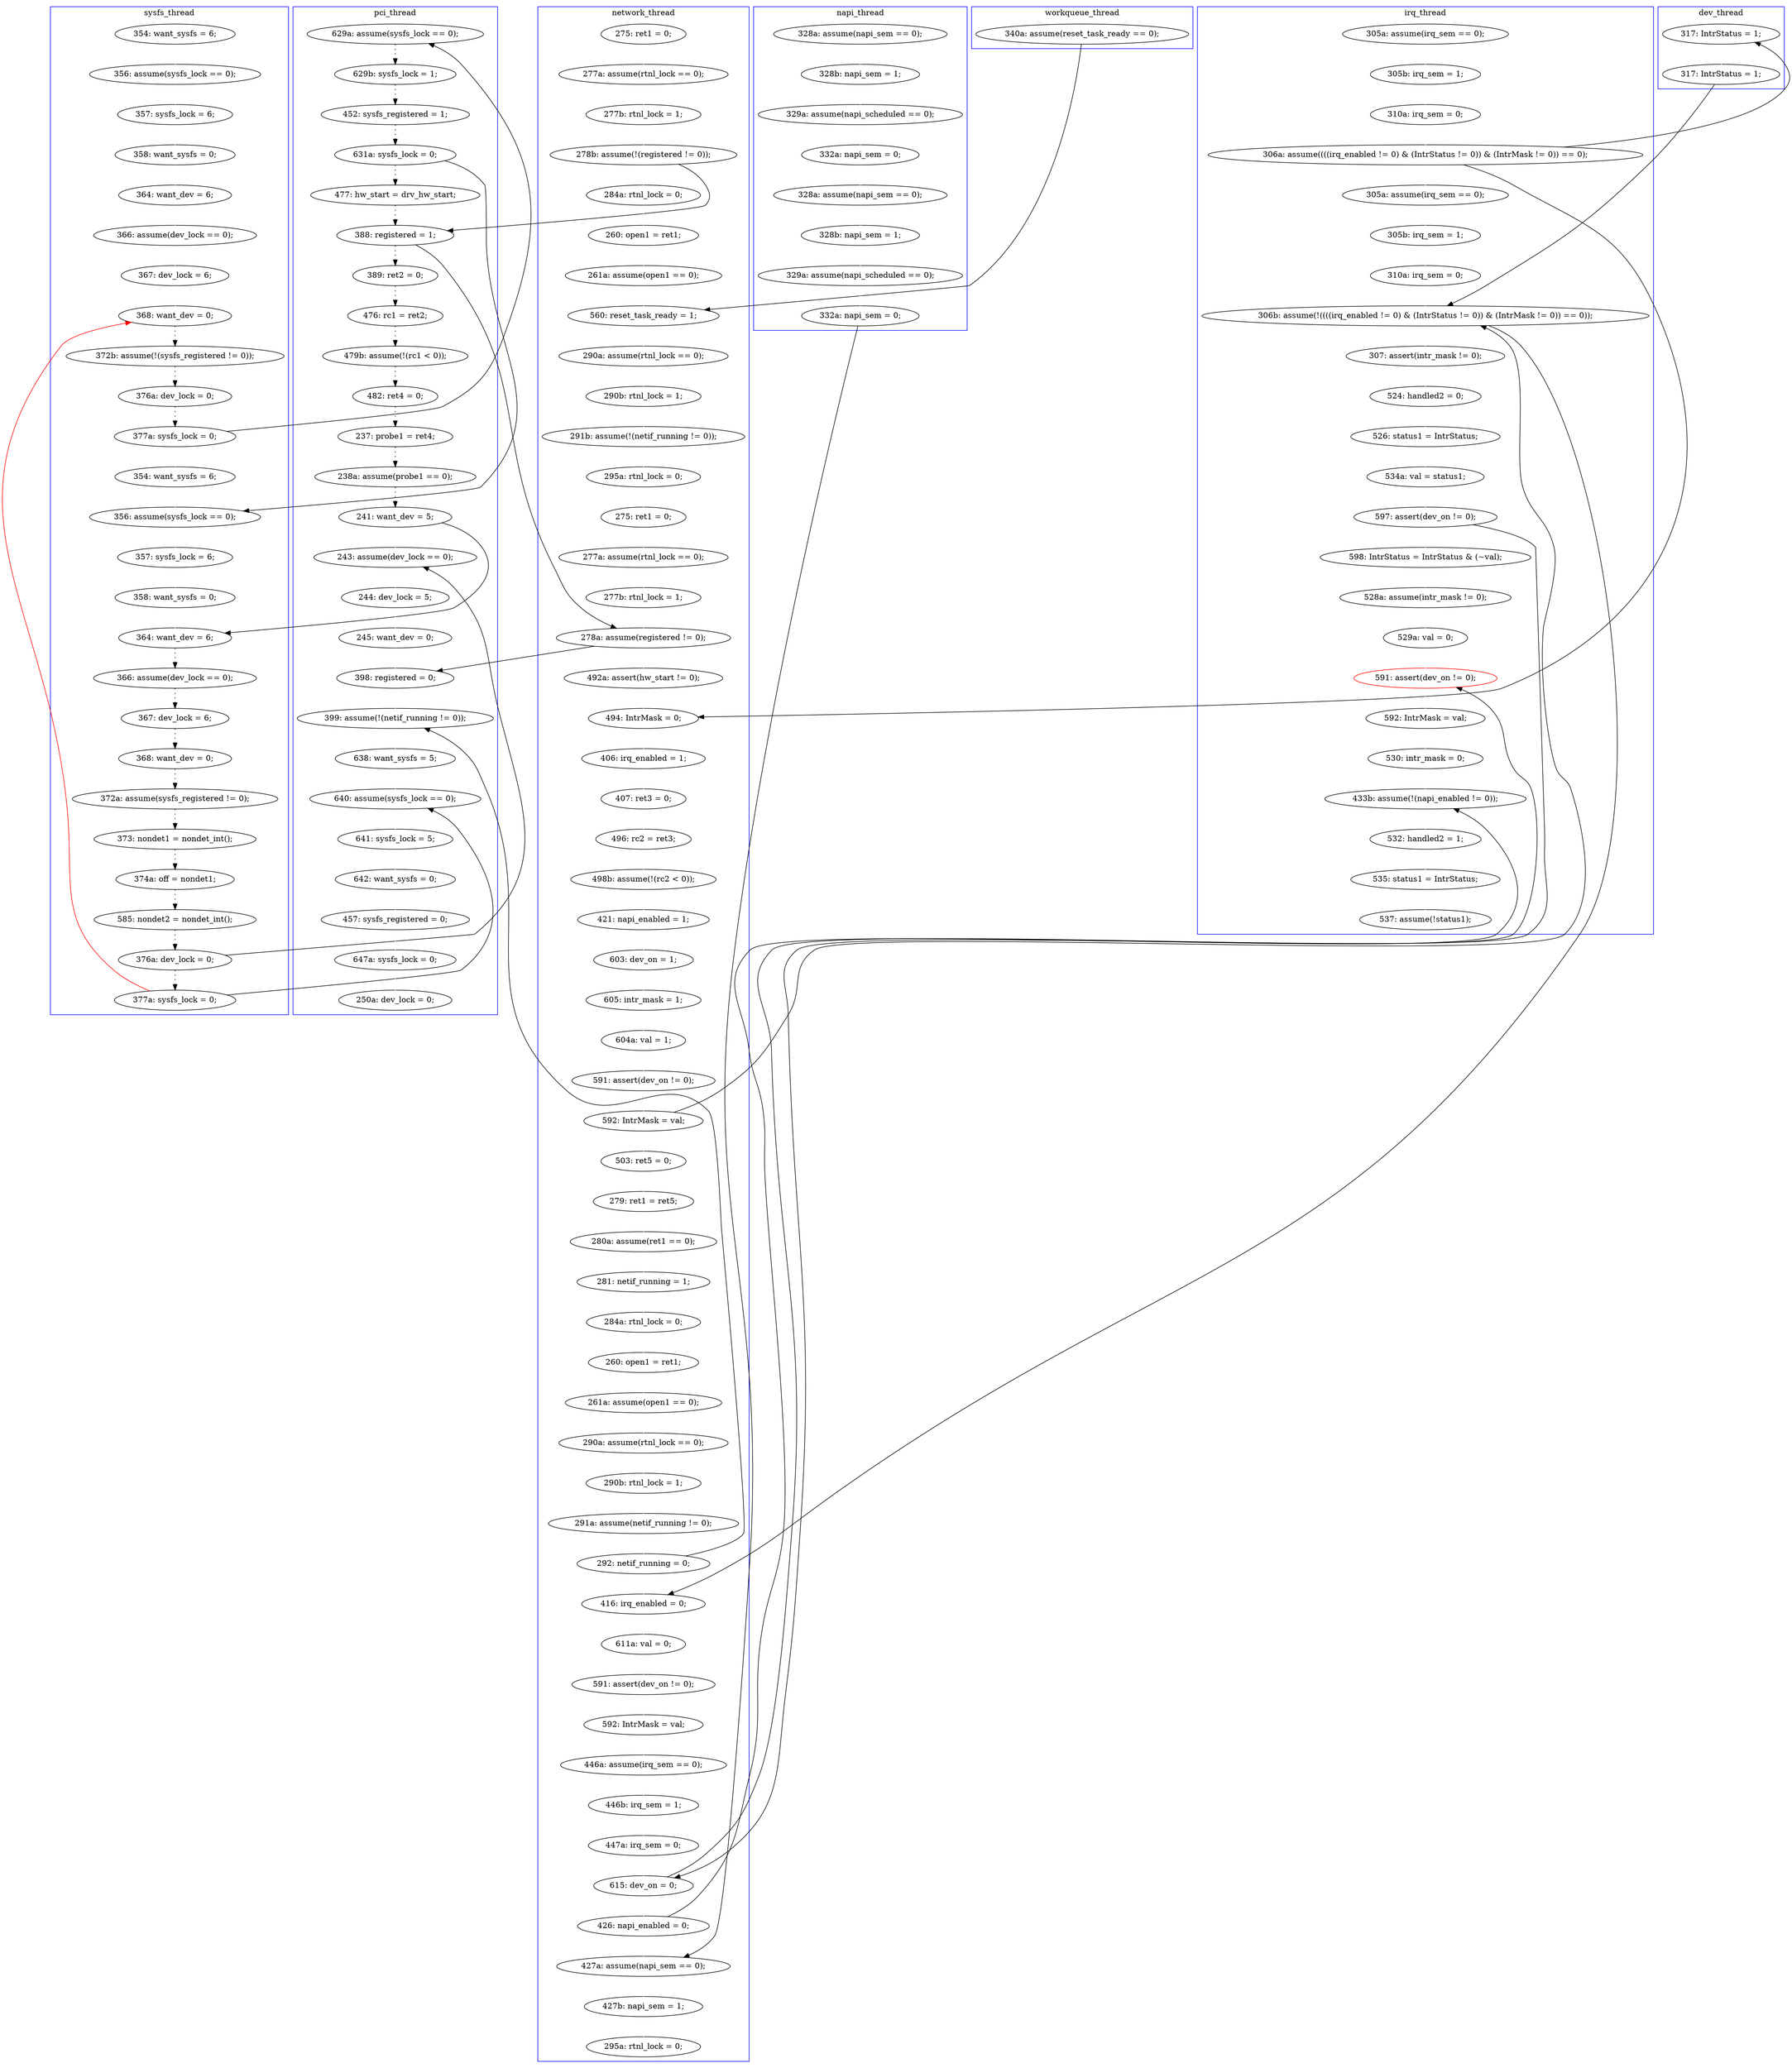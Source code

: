 digraph Counterexample {
	63 -> 66 [color = black, style = dotted]
	192 -> 195 [color = white, style = solid]
	108 -> 109 [color = black, style = dotted]
	189 -> 191 [color = white, style = solid]
	230 -> 231 [color = white, style = solid]
	60 -> 79 [color = white, style = solid]
	90 -> 93 [color = black, style = dotted]
	265 -> 266 [color = white, style = solid]
	133 -> 134 [color = white, style = solid]
	170 -> 175 [color = white, style = solid]
	41 -> 46 [color = white, style = solid]
	91 -> 94 [color = white, style = solid]
	188 -> 189 [color = white, style = solid]
	272 -> 277 [color = white, style = solid]
	292 -> 296 [color = white, style = solid]
	36 -> 145 [color = black, style = solid, constraint = false]
	296 -> 303 [color = white, style = solid]
	118 -> 121 [color = white, style = solid]
	192 -> 220 [color = black, style = solid, constraint = false]
	277 -> 292 [color = black, style = solid, constraint = false]
	177 -> 180 [color = white, style = solid]
	75 -> 164 [color = black, style = solid, constraint = false]
	53 -> 54 [color = white, style = solid]
	227 -> 230 [color = white, style = solid]
	62 -> 63 [color = black, style = dotted]
	202 -> 205 [color = white, style = solid]
	136 -> 137 [color = white, style = solid]
	213 -> 215 [color = white, style = solid]
	79 -> 96 [color = white, style = solid]
	231 -> 270 [color = white, style = solid]
	104 -> 108 [color = black, style = dotted]
	270 -> 271 [color = white, style = solid]
	161 -> 162 [color = white, style = solid]
	87 -> 90 [color = black, style = dotted]
	216 -> 257 [color = black, style = solid, constraint = false]
	94 -> 117 [color = white, style = solid]
	121 -> 220 [color = white, style = solid]
	52 -> 53 [color = white, style = solid]
	191 -> 192 [color = white, style = solid]
	169 -> 170 [color = white, style = solid]
	75 -> 76 [color = black, style = dotted]
	256 -> 257 [color = white, style = solid]
	125 -> 128 [color = white, style = solid]
	115 -> 123 [color = black, style = dotted]
	180 -> 183 [color = white, style = solid]
	123 -> 127 [color = black, style = dotted]
	196 -> 199 [color = white, style = solid]
	249 -> 252 [color = white, style = solid]
	51 -> 52 [color = white, style = solid]
	150 -> 151 [color = white, style = solid]
	309 -> 311 [color = white, style = solid]
	311 -> 313 [color = white, style = solid]
	212 -> 213 [color = white, style = solid]
	117 -> 118 [color = white, style = solid]
	305 -> 315 [color = white, style = solid]
	66 -> 68 [color = black, style = dotted]
	128 -> 246 [color = white, style = solid]
	127 -> 265 [color = black, style = solid, constraint = false]
	313 -> 324 [color = white, style = solid]
	277 -> 282 [color = white, style = solid]
	39 -> 40 [color = white, style = solid]
	112 -> 142 [color = white, style = solid]
	283 -> 284 [color = white, style = solid]
	220 -> 229 [color = white, style = solid]
	229 -> 240 [color = white, style = solid]
	223 -> 227 [color = white, style = solid]
	246 -> 248 [color = white, style = solid]
	215 -> 216 [color = white, style = solid]
	46 -> 136 [color = white, style = solid]
	282 -> 283 [color = white, style = solid]
	164 -> 256 [color = black, style = solid, constraint = false]
	40 -> 41 [color = white, style = solid]
	100 -> 102 [color = black, style = dotted]
	240 -> 241 [color = white, style = solid]
	60 -> 62 [color = black, style = solid, constraint = false]
	293 -> 305 [color = white, style = solid]
	59 -> 60 [color = black, style = dotted]
	93 -> 100 [color = black, style = solid, constraint = false]
	109 -> 110 [color = black, style = dotted]
	86 -> 91 [color = white, style = solid]
	151 -> 153 [color = white, style = solid]
	76 -> 80 [color = black, style = dotted]
	255 -> 283 [color = black, style = solid, constraint = false]
	175 -> 176 [color = white, style = solid]
	303 -> 309 [color = white, style = solid]
	160 -> 161 [color = white, style = solid]
	220 -> 223 [color = black, style = solid, constraint = false]
	47 -> 49 [color = white, style = solid]
	248 -> 249 [color = white, style = solid]
	245 -> 277 [color = black, style = solid, constraint = false]
	50 -> 51 [color = white, style = solid]
	200 -> 201 [color = white, style = solid]
	154 -> 160 [color = white, style = solid]
	282 -> 309 [color = black, style = solid, constraint = false]
	123 -> 132 [color = black, style = solid, constraint = false]
	251 -> 276 [color = white, style = solid]
	267 -> 293 [color = white, style = solid]
	85 -> 86 [color = white, style = solid]
	271 -> 272 [color = white, style = solid]
	201 -> 202 [color = white, style = solid]
	183 -> 187 [color = white, style = solid]
	252 -> 255 [color = white, style = solid]
	195 -> 196 [color = white, style = solid]
	94 -> 170 [color = black, style = solid, constraint = false]
	68 -> 96 [color = black, style = solid, constraint = false]
	84 -> 87 [color = black, style = dotted]
	46 -> 75 [color = black, style = solid, constraint = false]
	110 -> 115 [color = black, style = dotted]
	57 -> 59 [color = black, style = dotted]
	266 -> 267 [color = white, style = solid]
	142 -> 220 [color = black, style = solid, constraint = false]
	98 -> 100 [color = white, style = solid]
	54 -> 55 [color = white, style = solid]
	153 -> 154 [color = white, style = solid]
	137 -> 140 [color = white, style = solid]
	96 -> 97 [color = white, style = solid]
	243 -> 245 [color = white, style = solid]
	132 -> 133 [color = white, style = solid]
	284 -> 287 [color = white, style = solid]
	199 -> 200 [color = white, style = solid]
	80 -> 83 [color = black, style = dotted]
	241 -> 243 [color = white, style = solid]
	97 -> 98 [color = white, style = solid]
	176 -> 177 [color = white, style = solid]
	94 -> 112 [color = black, style = solid, constraint = false]
	145 -> 150 [color = white, style = solid]
	68 -> 70 [color = black, style = dotted]
	134 -> 256 [color = white, style = solid]
	140 -> 145 [color = white, style = solid]
	55 -> 57 [color = black, style = dotted]
	276 -> 278 [color = white, style = solid]
	216 -> 223 [color = white, style = solid]
	278 -> 292 [color = white, style = solid]
	162 -> 164 [color = white, style = solid]
	102 -> 103 [color = black, style = dotted]
	187 -> 188 [color = white, style = solid]
	205 -> 212 [color = white, style = solid]
	164 -> 169 [color = white, style = solid]
	93 -> 132 [color = white, style = solid]
	124 -> 125 [color = white, style = solid]
	262 -> 265 [color = white, style = solid]
	70 -> 75 [color = black, style = dotted]
	127 -> 55 [color = red, style = solid, constraint = false]
	257 -> 262 [color = white, style = solid]
	83 -> 84 [color = black, style = dotted]
	103 -> 104 [color = black, style = dotted]
	245 -> 251 [color = white, style = solid]
	49 -> 50 [color = white, style = solid]
	subgraph cluster5 {
		label = workqueue_thread
		color = blue
		36  [label = "340a: assume(reset_task_ready == 0);"]
	}
	subgraph cluster7 {
		label = dev_thread
		color = blue
		142  [label = "317: IntrStatus = 1;"]
		112  [label = "317: IntrStatus = 1;"]
	}
	subgraph cluster6 {
		label = sysfs_thread
		color = blue
		49  [label = "356: assume(sysfs_lock == 0);"]
		123  [label = "376a: dev_lock = 0;"]
		103  [label = "367: dev_lock = 6;"]
		47  [label = "354: want_sysfs = 6;"]
		50  [label = "357: sysfs_lock = 6;"]
		104  [label = "368: want_dev = 0;"]
		53  [label = "366: assume(dev_lock == 0);"]
		52  [label = "364: want_dev = 6;"]
		98  [label = "358: want_sysfs = 0;"]
		109  [label = "373: nondet1 = nondet_int();"]
		100  [label = "364: want_dev = 6;"]
		127  [label = "377a: sysfs_lock = 0;"]
		108  [label = "372a: assume(sysfs_registered != 0);"]
		96  [label = "356: assume(sysfs_lock == 0);"]
		54  [label = "367: dev_lock = 6;"]
		110  [label = "374a: off = nondet1;"]
		51  [label = "358: want_sysfs = 0;"]
		60  [label = "377a: sysfs_lock = 0;"]
		55  [label = "368: want_dev = 0;"]
		79  [label = "354: want_sysfs = 6;"]
		59  [label = "376a: dev_lock = 0;"]
		102  [label = "366: assume(dev_lock == 0);"]
		115  [label = "585: nondet2 = nondet_int();"]
		97  [label = "357: sysfs_lock = 6;"]
		57  [label = "372b: assume(!(sysfs_registered != 0));"]
	}
	subgraph cluster1 {
		label = pci_thread
		color = blue
		62  [label = "629a: assume(sysfs_lock == 0);"]
		84  [label = "482: ret4 = 0;"]
		63  [label = "629b: sysfs_lock = 1;"]
		266  [label = "641: sysfs_lock = 5;"]
		132  [label = "243: assume(dev_lock == 0);"]
		257  [label = "399: assume(!(netif_running != 0));"]
		265  [label = "640: assume(sysfs_lock == 0);"]
		267  [label = "642: want_sysfs = 0;"]
		87  [label = "237: probe1 = ret4;"]
		90  [label = "238a: assume(probe1 == 0);"]
		262  [label = "638: want_sysfs = 5;"]
		66  [label = "452: sysfs_registered = 1;"]
		83  [label = "479b: assume(!(rc1 < 0));"]
		293  [label = "457: sysfs_registered = 0;"]
		134  [label = "245: want_dev = 0;"]
		93  [label = "241: want_dev = 5;"]
		80  [label = "476: rc1 = ret2;"]
		75  [label = "388: registered = 1;"]
		133  [label = "244: dev_lock = 5;"]
		305  [label = "647a: sysfs_lock = 0;"]
		76  [label = "389: ret2 = 0;"]
		315  [label = "250a: dev_lock = 0;"]
		68  [label = "631a: sysfs_lock = 0;"]
		70  [label = "477: hw_start = drv_hw_start;"]
		256  [label = "398: registered = 0;"]
	}
	subgraph cluster3 {
		label = irq_thread
		color = blue
		220  [label = "306b: assume(!((((irq_enabled != 0) & (IntrStatus != 0)) & (IntrMask != 0)) == 0));"]
		324  [label = "537: assume(!status1);"]
		243  [label = "534a: val = status1;"]
		229  [label = "307: assert(intr_mask != 0);"]
		85  [label = "305a: assume(irq_sem == 0);"]
		94  [label = "306a: assume((((irq_enabled != 0) & (IntrStatus != 0)) & (IntrMask != 0)) == 0);"]
		240  [label = "524: handled2 = 0;"]
		303  [label = "530: intr_mask = 0;"]
		278  [label = "529a: val = 0;"]
		292  [label = "591: assert(dev_on != 0);", color = red]
		245  [label = "597: assert(dev_on != 0);"]
		276  [label = "528a: assume(intr_mask != 0);"]
		91  [label = "310a: irq_sem = 0;"]
		241  [label = "526: status1 = IntrStatus;"]
		296  [label = "592: IntrMask = val;"]
		251  [label = "598: IntrStatus = IntrStatus & (~val);"]
		313  [label = "535: status1 = IntrStatus;"]
		309  [label = "433b: assume(!(napi_enabled != 0));"]
		121  [label = "310a: irq_sem = 0;"]
		118  [label = "305b: irq_sem = 1;"]
		86  [label = "305b: irq_sem = 1;"]
		117  [label = "305a: assume(irq_sem == 0);"]
		311  [label = "532: handled2 = 1;"]
	}
	subgraph cluster2 {
		label = network_thread
		color = blue
		162  [label = "277b: rtnl_lock = 1;"]
		215  [label = "291a: assume(netif_running != 0);"]
		164  [label = "278a: assume(registered != 0);"]
		154  [label = "295a: rtnl_lock = 0;"]
		169  [label = "492a: assert(hw_start != 0);"]
		227  [label = "611a: val = 0;"]
		151  [label = "290b: rtnl_lock = 1;"]
		282  [label = "426: napi_enabled = 0;"]
		196  [label = "279: ret1 = ret5;"]
		200  [label = "281: netif_running = 1;"]
		202  [label = "260: open1 = ret1;"]
		270  [label = "446a: assume(irq_sem == 0);"]
		145  [label = "560: reset_task_ready = 1;"]
		188  [label = "605: intr_mask = 1;"]
		189  [label = "604a: val = 1;"]
		180  [label = "498b: assume(!(rc2 < 0));"]
		136  [label = "284a: rtnl_lock = 0;"]
		160  [label = "275: ret1 = 0;"]
		277  [label = "615: dev_on = 0;"]
		195  [label = "503: ret5 = 0;"]
		41  [label = "277b: rtnl_lock = 1;"]
		287  [label = "295a: rtnl_lock = 0;"]
		161  [label = "277a: assume(rtnl_lock == 0);"]
		39  [label = "275: ret1 = 0;"]
		170  [label = "494: IntrMask = 0;"]
		212  [label = "290a: assume(rtnl_lock == 0);"]
		284  [label = "427b: napi_sem = 1;"]
		187  [label = "603: dev_on = 1;"]
		201  [label = "284a: rtnl_lock = 0;"]
		230  [label = "591: assert(dev_on != 0);"]
		175  [label = "406: irq_enabled = 1;"]
		192  [label = "592: IntrMask = val;"]
		140  [label = "261a: assume(open1 == 0);"]
		213  [label = "290b: rtnl_lock = 1;"]
		177  [label = "496: rc2 = ret3;"]
		205  [label = "261a: assume(open1 == 0);"]
		216  [label = "292: netif_running = 0;"]
		283  [label = "427a: assume(napi_sem == 0);"]
		223  [label = "416: irq_enabled = 0;"]
		40  [label = "277a: assume(rtnl_lock == 0);"]
		271  [label = "446b: irq_sem = 1;"]
		199  [label = "280a: assume(ret1 == 0);"]
		191  [label = "591: assert(dev_on != 0);"]
		137  [label = "260: open1 = ret1;"]
		150  [label = "290a: assume(rtnl_lock == 0);"]
		46  [label = "278b: assume(!(registered != 0));"]
		176  [label = "407: ret3 = 0;"]
		231  [label = "592: IntrMask = val;"]
		153  [label = "291b: assume(!(netif_running != 0));"]
		272  [label = "447a: irq_sem = 0;"]
		183  [label = "421: napi_enabled = 1;"]
	}
	subgraph cluster4 {
		label = napi_thread
		color = blue
		255  [label = "332a: napi_sem = 0;"]
		249  [label = "328b: napi_sem = 1;"]
		125  [label = "328b: napi_sem = 1;"]
		246  [label = "332a: napi_sem = 0;"]
		252  [label = "329a: assume(napi_scheduled == 0);"]
		124  [label = "328a: assume(napi_sem == 0);"]
		128  [label = "329a: assume(napi_scheduled == 0);"]
		248  [label = "328a: assume(napi_sem == 0);"]
	}
}